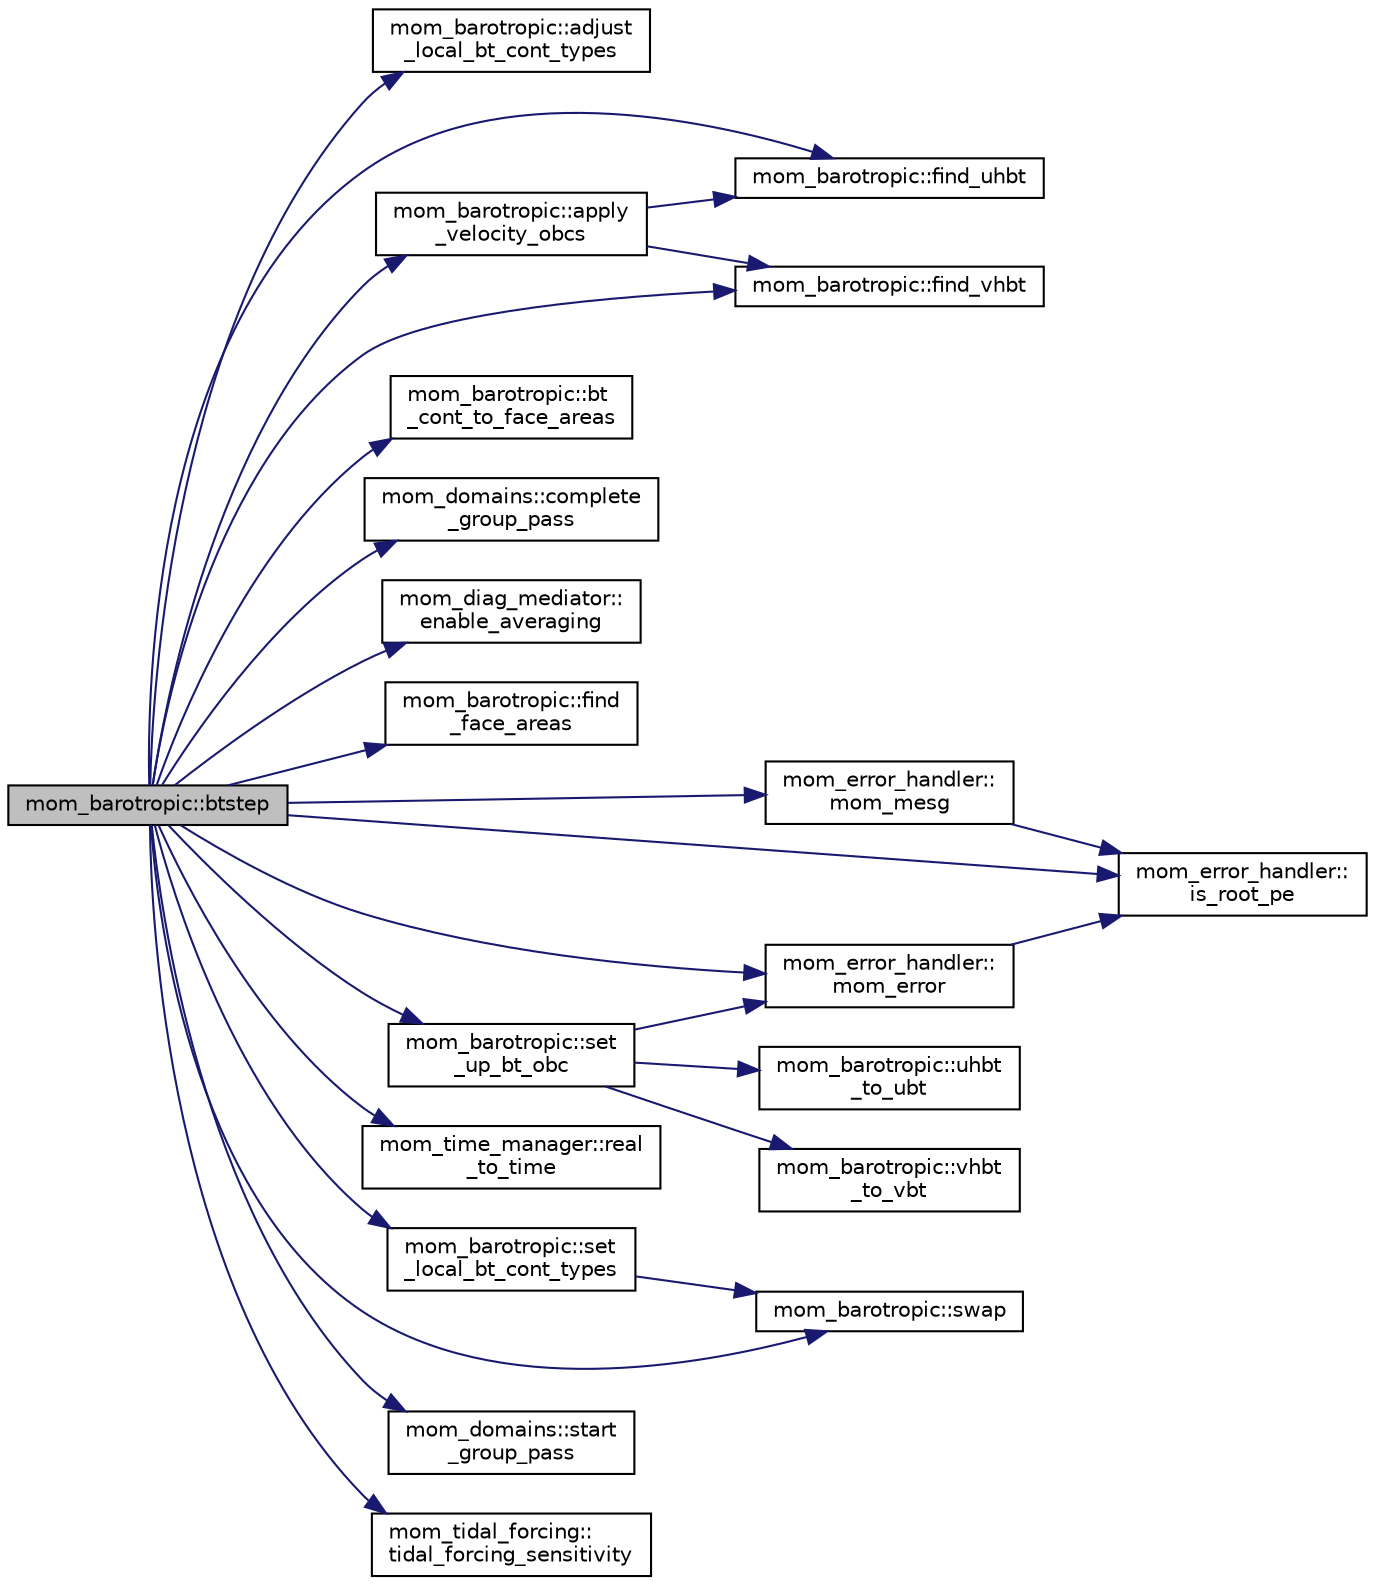 digraph "mom_barotropic::btstep"
{
 // INTERACTIVE_SVG=YES
 // LATEX_PDF_SIZE
  edge [fontname="Helvetica",fontsize="10",labelfontname="Helvetica",labelfontsize="10"];
  node [fontname="Helvetica",fontsize="10",shape=record];
  rankdir="LR";
  Node1 [label="mom_barotropic::btstep",height=0.2,width=0.4,color="black", fillcolor="grey75", style="filled", fontcolor="black",tooltip="This subroutine time steps the barotropic equations explicitly. For gravity waves,..."];
  Node1 -> Node2 [color="midnightblue",fontsize="10",style="solid",fontname="Helvetica"];
  Node2 [label="mom_barotropic::adjust\l_local_bt_cont_types",height=0.2,width=0.4,color="black", fillcolor="white", style="filled",URL="$namespacemom__barotropic.html#aab5423b96c7f6d8120fd555af81703e6",tooltip="Adjust_local_BT_cont_types sets up reordered versions of the BT_cont type in the local_BT_cont types,..."];
  Node1 -> Node3 [color="midnightblue",fontsize="10",style="solid",fontname="Helvetica"];
  Node3 [label="mom_barotropic::apply\l_velocity_obcs",height=0.2,width=0.4,color="black", fillcolor="white", style="filled",URL="$namespacemom__barotropic.html#a0f606f8592d1226ed930061bf444fbd1",tooltip="The following 4 subroutines apply the open boundary conditions. This subroutine applies the open boun..."];
  Node3 -> Node4 [color="midnightblue",fontsize="10",style="solid",fontname="Helvetica"];
  Node4 [label="mom_barotropic::find_uhbt",height=0.2,width=0.4,color="black", fillcolor="white", style="filled",URL="$namespacemom__barotropic.html#a697b3ddcdd18f2bf4899cc91b7b70a18",tooltip="The function find_uhbt determines the zonal transport for a given velocity."];
  Node3 -> Node5 [color="midnightblue",fontsize="10",style="solid",fontname="Helvetica"];
  Node5 [label="mom_barotropic::find_vhbt",height=0.2,width=0.4,color="black", fillcolor="white", style="filled",URL="$namespacemom__barotropic.html#a3c80632684d786fcda303a9d2016fbc0",tooltip="The function find_vhbt determines the meridional transport for a given velocity."];
  Node1 -> Node6 [color="midnightblue",fontsize="10",style="solid",fontname="Helvetica"];
  Node6 [label="mom_barotropic::bt\l_cont_to_face_areas",height=0.2,width=0.4,color="black", fillcolor="white", style="filled",URL="$namespacemom__barotropic.html#ac7100cec548b4bf6d69d4a52e074a04f",tooltip="This subroutine uses the BTCL types to find typical or maximum face areas, which can then be used for..."];
  Node1 -> Node7 [color="midnightblue",fontsize="10",style="solid",fontname="Helvetica"];
  Node7 [label="mom_domains::complete\l_group_pass",height=0.2,width=0.4,color="black", fillcolor="white", style="filled",URL="$namespacemom__domains.html#a242daf83cdf6041f5023f7da49d6da37",tooltip="complete_group_pass completes a group halo update."];
  Node1 -> Node8 [color="midnightblue",fontsize="10",style="solid",fontname="Helvetica"];
  Node8 [label="mom_diag_mediator::\lenable_averaging",height=0.2,width=0.4,color="black", fillcolor="white", style="filled",URL="$namespacemom__diag__mediator.html#a91244f765f2964dfb11f8787f65042f1",tooltip="This subroutine enables the accumulation of time averages over the specified time interval."];
  Node1 -> Node9 [color="midnightblue",fontsize="10",style="solid",fontname="Helvetica"];
  Node9 [label="mom_barotropic::find\l_face_areas",height=0.2,width=0.4,color="black", fillcolor="white", style="filled",URL="$namespacemom__barotropic.html#aba29d11dc2530622be997c069fb932ae",tooltip="This subroutine determines the open face areas of cells for calculating the barotropic transport."];
  Node1 -> Node4 [color="midnightblue",fontsize="10",style="solid",fontname="Helvetica"];
  Node1 -> Node5 [color="midnightblue",fontsize="10",style="solid",fontname="Helvetica"];
  Node1 -> Node10 [color="midnightblue",fontsize="10",style="solid",fontname="Helvetica"];
  Node10 [label="mom_error_handler::\lis_root_pe",height=0.2,width=0.4,color="black", fillcolor="white", style="filled",URL="$namespacemom__error__handler.html#ad5f00a53059c72fe2332d1436c80ca71",tooltip="This returns .true. if the current PE is the root PE."];
  Node1 -> Node11 [color="midnightblue",fontsize="10",style="solid",fontname="Helvetica"];
  Node11 [label="mom_error_handler::\lmom_error",height=0.2,width=0.4,color="black", fillcolor="white", style="filled",URL="$namespacemom__error__handler.html#a460cfb79a06c29fc249952c2a3710d67",tooltip="This provides a convenient interface for writing an mpp_error message with run-time filter based on a..."];
  Node11 -> Node10 [color="midnightblue",fontsize="10",style="solid",fontname="Helvetica"];
  Node1 -> Node12 [color="midnightblue",fontsize="10",style="solid",fontname="Helvetica"];
  Node12 [label="mom_error_handler::\lmom_mesg",height=0.2,width=0.4,color="black", fillcolor="white", style="filled",URL="$namespacemom__error__handler.html#a1c462df7b61f1296407b4af51dfeceab",tooltip="This provides a convenient interface for writing an informative comment."];
  Node12 -> Node10 [color="midnightblue",fontsize="10",style="solid",fontname="Helvetica"];
  Node1 -> Node13 [color="midnightblue",fontsize="10",style="solid",fontname="Helvetica"];
  Node13 [label="mom_time_manager::real\l_to_time",height=0.2,width=0.4,color="black", fillcolor="white", style="filled",URL="$namespacemom__time__manager.html#ae2d8736d03ab62310f32ddf01e44a961",tooltip="This is an alternate implementation of the FMS function real_to_time_type that is accurate over a lar..."];
  Node1 -> Node14 [color="midnightblue",fontsize="10",style="solid",fontname="Helvetica"];
  Node14 [label="mom_barotropic::set\l_local_bt_cont_types",height=0.2,width=0.4,color="black", fillcolor="white", style="filled",URL="$namespacemom__barotropic.html#a3e71bb303da154faa04b1a684ebbb13c",tooltip="This subroutine sets up reordered versions of the BT_cont type in the local_BT_cont types,..."];
  Node14 -> Node15 [color="midnightblue",fontsize="10",style="solid",fontname="Helvetica"];
  Node15 [label="mom_barotropic::swap",height=0.2,width=0.4,color="black", fillcolor="white", style="filled",URL="$namespacemom__barotropic.html#af1813744cf2034c2413ef904bf628263",tooltip="Swap the values of two real variables."];
  Node1 -> Node16 [color="midnightblue",fontsize="10",style="solid",fontname="Helvetica"];
  Node16 [label="mom_barotropic::set\l_up_bt_obc",height=0.2,width=0.4,color="black", fillcolor="white", style="filled",URL="$namespacemom__barotropic.html#a0fefacdd93dd28f6346fb060b390e29e",tooltip="This subroutine sets up the private structure used to apply the open boundary conditions,..."];
  Node16 -> Node11 [color="midnightblue",fontsize="10",style="solid",fontname="Helvetica"];
  Node16 -> Node17 [color="midnightblue",fontsize="10",style="solid",fontname="Helvetica"];
  Node17 [label="mom_barotropic::uhbt\l_to_ubt",height=0.2,width=0.4,color="black", fillcolor="white", style="filled",URL="$namespacemom__barotropic.html#aa9804838e509354bad61368416fcc889",tooltip="This function inverts the transport function to determine the barotopic velocity that is consistent w..."];
  Node16 -> Node18 [color="midnightblue",fontsize="10",style="solid",fontname="Helvetica"];
  Node18 [label="mom_barotropic::vhbt\l_to_vbt",height=0.2,width=0.4,color="black", fillcolor="white", style="filled",URL="$namespacemom__barotropic.html#ae3fd1674ca574d406c0455182422d08b",tooltip="This function inverts the transport function to determine the barotopic velocity that is consistent w..."];
  Node1 -> Node19 [color="midnightblue",fontsize="10",style="solid",fontname="Helvetica"];
  Node19 [label="mom_domains::start\l_group_pass",height=0.2,width=0.4,color="black", fillcolor="white", style="filled",URL="$namespacemom__domains.html#ab27e1cc5953c88e733e0f9f55e4fd446",tooltip="start_group_pass starts out a group halo update."];
  Node1 -> Node15 [color="midnightblue",fontsize="10",style="solid",fontname="Helvetica"];
  Node1 -> Node20 [color="midnightblue",fontsize="10",style="solid",fontname="Helvetica"];
  Node20 [label="mom_tidal_forcing::\ltidal_forcing_sensitivity",height=0.2,width=0.4,color="black", fillcolor="white", style="filled",URL="$namespacemom__tidal__forcing.html#a0a1564c68489a35802c626a07f4629d7",tooltip="This subroutine calculates returns the partial derivative of the local geopotential height with the i..."];
}
